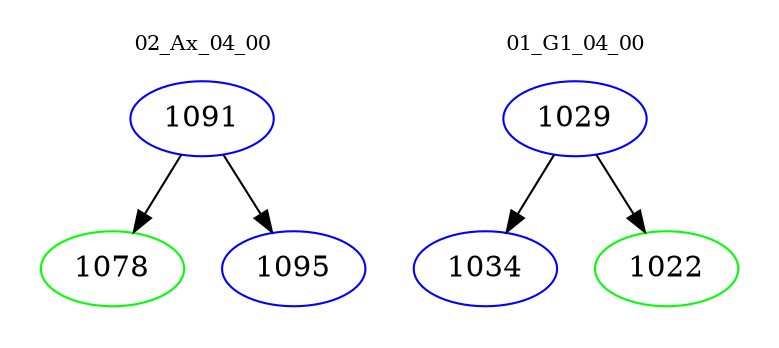 digraph{
subgraph cluster_0 {
color = white
label = "02_Ax_04_00";
fontsize=10;
T0_1091 [label="1091", color="blue"]
T0_1091 -> T0_1078 [color="black"]
T0_1078 [label="1078", color="green"]
T0_1091 -> T0_1095 [color="black"]
T0_1095 [label="1095", color="blue"]
}
subgraph cluster_1 {
color = white
label = "01_G1_04_00";
fontsize=10;
T1_1029 [label="1029", color="blue"]
T1_1029 -> T1_1034 [color="black"]
T1_1034 [label="1034", color="blue"]
T1_1029 -> T1_1022 [color="black"]
T1_1022 [label="1022", color="green"]
}
}
